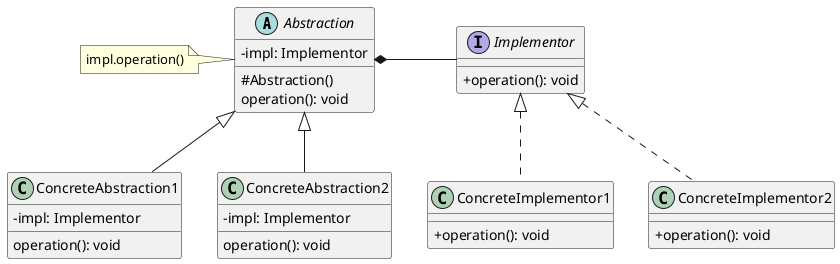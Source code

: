 @startuml 桥模式
skinparam classAttributeIconSize 0

abstract class Abstraction {
  - impl: Implementor
  
  # Abstraction()
  operation(): void
}
class ConcreteAbstraction1 extends Abstraction {
  - impl: Implementor
  operation(): void
}
class ConcreteAbstraction2 extends Abstraction {
  - impl: Implementor
  operation(): void
}
interface Implementor {
  + operation(): void
}
class ConcreteImplementor1 implements Implementor {
  + operation(): void
}
class ConcreteImplementor2 implements Implementor {
  + operation(): void
}
note as N1
impl.operation()
end note

N1 .> Abstraction
Abstraction *- Implementor

@enduml